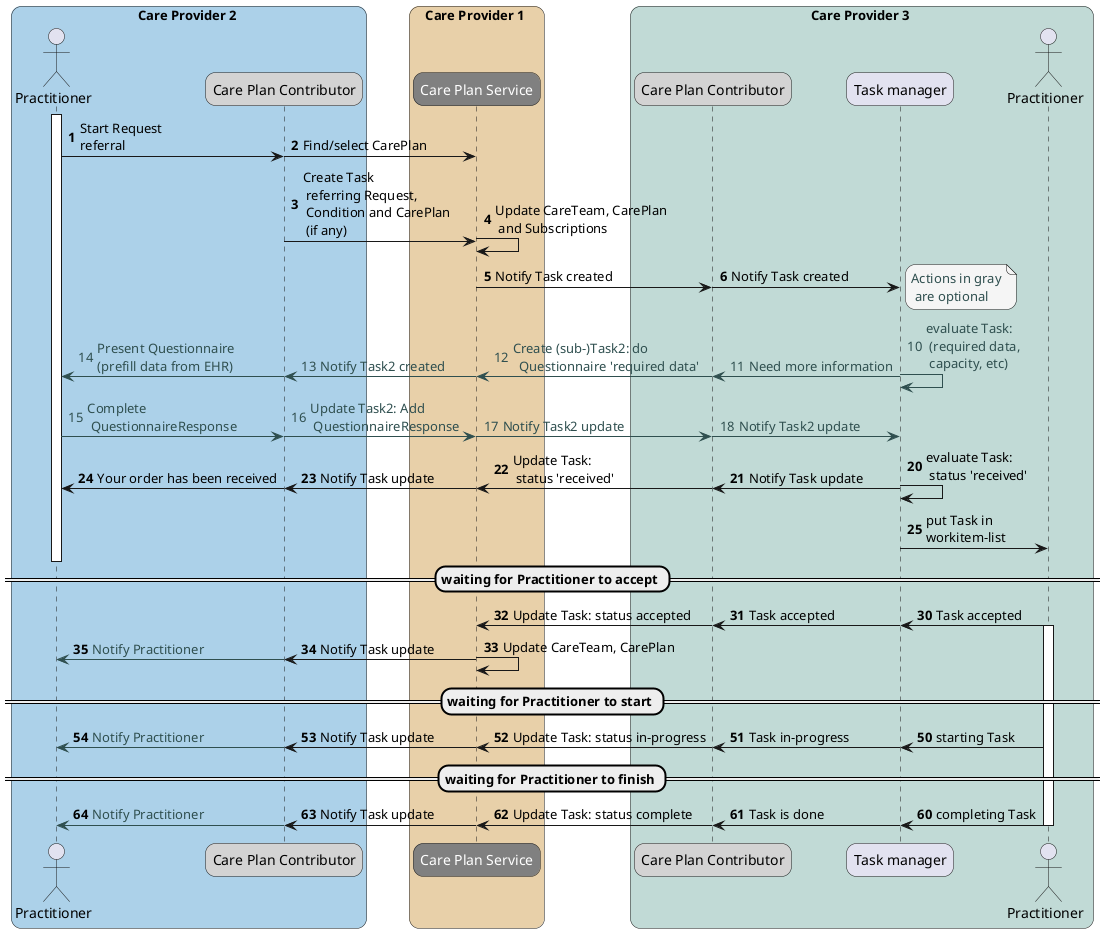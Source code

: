 @startuml overview-task-negotiation-1-2-3

skinparam roundcorner 20
skinparam defaultFontName Arial 
autonumber
!pragma teoz true

box Care Provider 2 #acd1e9
    actor "Practitioner" as Practitioner1
    participant "Care Plan Contributor" as CPC1 #LightGray
end box
box Care Provider 1 #e8d0a9
    participant "<font color=white>Care Plan Service" as CPS #Gray
end box

box Care Provider 3 #c1dad6
    participant "Care Plan Contributor" as CPC2 #LightGray
    participant "Task manager" as EHR2
    actor "Practitioner" as Practitioner2
end box


activate Practitioner1
Practitioner1 -> CPC1 : Start Request\nreferral
& CPC1 -> CPS : Find/select CarePlan
CPC1 -> CPS : Create Task\n referring Request,\n Condition and CarePlan\n (if any)
& CPS -> CPS  : Update CareTeam, CarePlan\n and Subscriptions
CPS -> CPC2  : Notify Task created
& CPC2 -> EHR2  : Notify Task created
& note right EHR2 #WhiteSmoke
<color #DarkSlateGray>Actions in gray
 <color #DarkSlateGray>are optional
end note

autonumber 10 "<font color=DarkSlateGray>0"
EHR2 -[#DarkSlateGray]> EHR2 : <color #DarkSlateGray>evaluate Task:\n <color #DarkSlateGray>(required data,\n <color #DarkSlateGray>capacity, etc)
& EHR2 -[#DarkSlateGray]> CPC2 : <color #DarkSlateGray>Need more information
& CPC2 -[#DarkSlateGray]> CPS  : <color #DarkSlateGray>Create (sub-)Task2: do \n <color #DarkSlateGray> Questionnaire 'required data'
& CPS -[#DarkSlateGray]> CPC1 : <color #DarkSlateGray>Notify Task2 created
& CPC1 -[#DarkSlateGray]> Practitioner1 : <color #DarkSlateGray>Present Questionnaire\n<color #DarkSlateGray>(prefill data from EHR)

Practitioner1 -[#DarkSlateGray]> CPC1 : <color #DarkSlateGray>Complete\n <color #DarkSlateGray>QuestionnaireResponse
& CPC1 -[#DarkSlateGray]> CPS : <color #DarkSlateGray>Update Task2: Add\n <color #DarkSlateGray>QuestionnaireResponse
& CPS -[#DarkSlateGray]> CPC2 : <color #DarkSlateGray>Notify Task2 update
& CPC2 -[#DarkSlateGray]> EHR2 : <color #DarkSlateGray>Notify Task2 update

autonumber 20
EHR2 -> EHR2 : evaluate Task:\n status 'received'
& EHR2 -> CPC2 : Notify Task update
& CPC2 -> CPS : Update Task: \n status 'received'
& CPS -> CPC1 : Notify Task update
& CPC1 -> Practitioner1 : Your order has been received


EHR2 -> Practitioner2 : put Task in \nworkitem-list

deactivate Practitioner1

== waiting for Practitioner to accept ==
autonumber 30
Practitioner2 -> EHR2 : Task accepted
activate Practitioner2
& EHR2 -> CPC2 : Task accepted
& CPC2 -> CPS : Update Task: status accepted
CPS -> CPS  : Update CareTeam, CarePlan
& CPS -> CPC1 : Notify Task update
& CPC1 -[#DarkSlateGray]> Practitioner1 : <color #DarkSlateGray>Notify Practitioner

' autonumber 40 "<font color=DarkSlateGray>0"
' Practitioner2 -[#DarkSlateGray]> EHR2 : <color #DarkSlateGray>Need patient\n <color #DarkSlateGray>contact details

' & EHR2 -[#DarkSlateGray]> CPC2 : <color #DarkSlateGray>Get patient contact details
' & CPC2 -[#DarkSlateGray]> CPS : <color #DarkSlateGray>Get CareTeam for\n <color #DarkSlateGray>url Care Provider 2
' CPC2 -[#DarkSlateGray]> CPC1 : <color #DarkSlateGray>Get Patient details
' CPC1 -[#DarkSlateGray]-> CPC2 : <color #DarkSlateGray>Patient details

' & CPC2 -[#DarkSlateGray]-> EHR2 : <color #DarkSlateGray>Patient details

' & EHR2 -[#DarkSlateGray]-> Practitioner2 : <color #DarkSlateGray>present Patient details
== waiting for Practitioner to start ==
autonumber 50
Practitioner2 -> EHR2 : starting Task
& EHR2 -> CPC2 : Task in-progress
& CPC2 -> CPS : Update Task: status in-progress
& CPS -> CPC1 : Notify Task update
& CPC1 -[#DarkSlateGray]> Practitioner1 : <color #DarkSlateGray>Notify Practitioner
== waiting for Practitioner to finish ==
autonumber 60
Practitioner2 -> EHR2 : completing Task
& EHR2 -> CPC2 : Task is done
& CPC2 -> CPS : Update Task: status complete
& CPS -> CPC1 : Notify Task update
& CPC1 -[#DarkSlateGray]> Practitioner1 : <color #DarkSlateGray>Notify Practitioner
deactivate Practitioner2
@enduml
